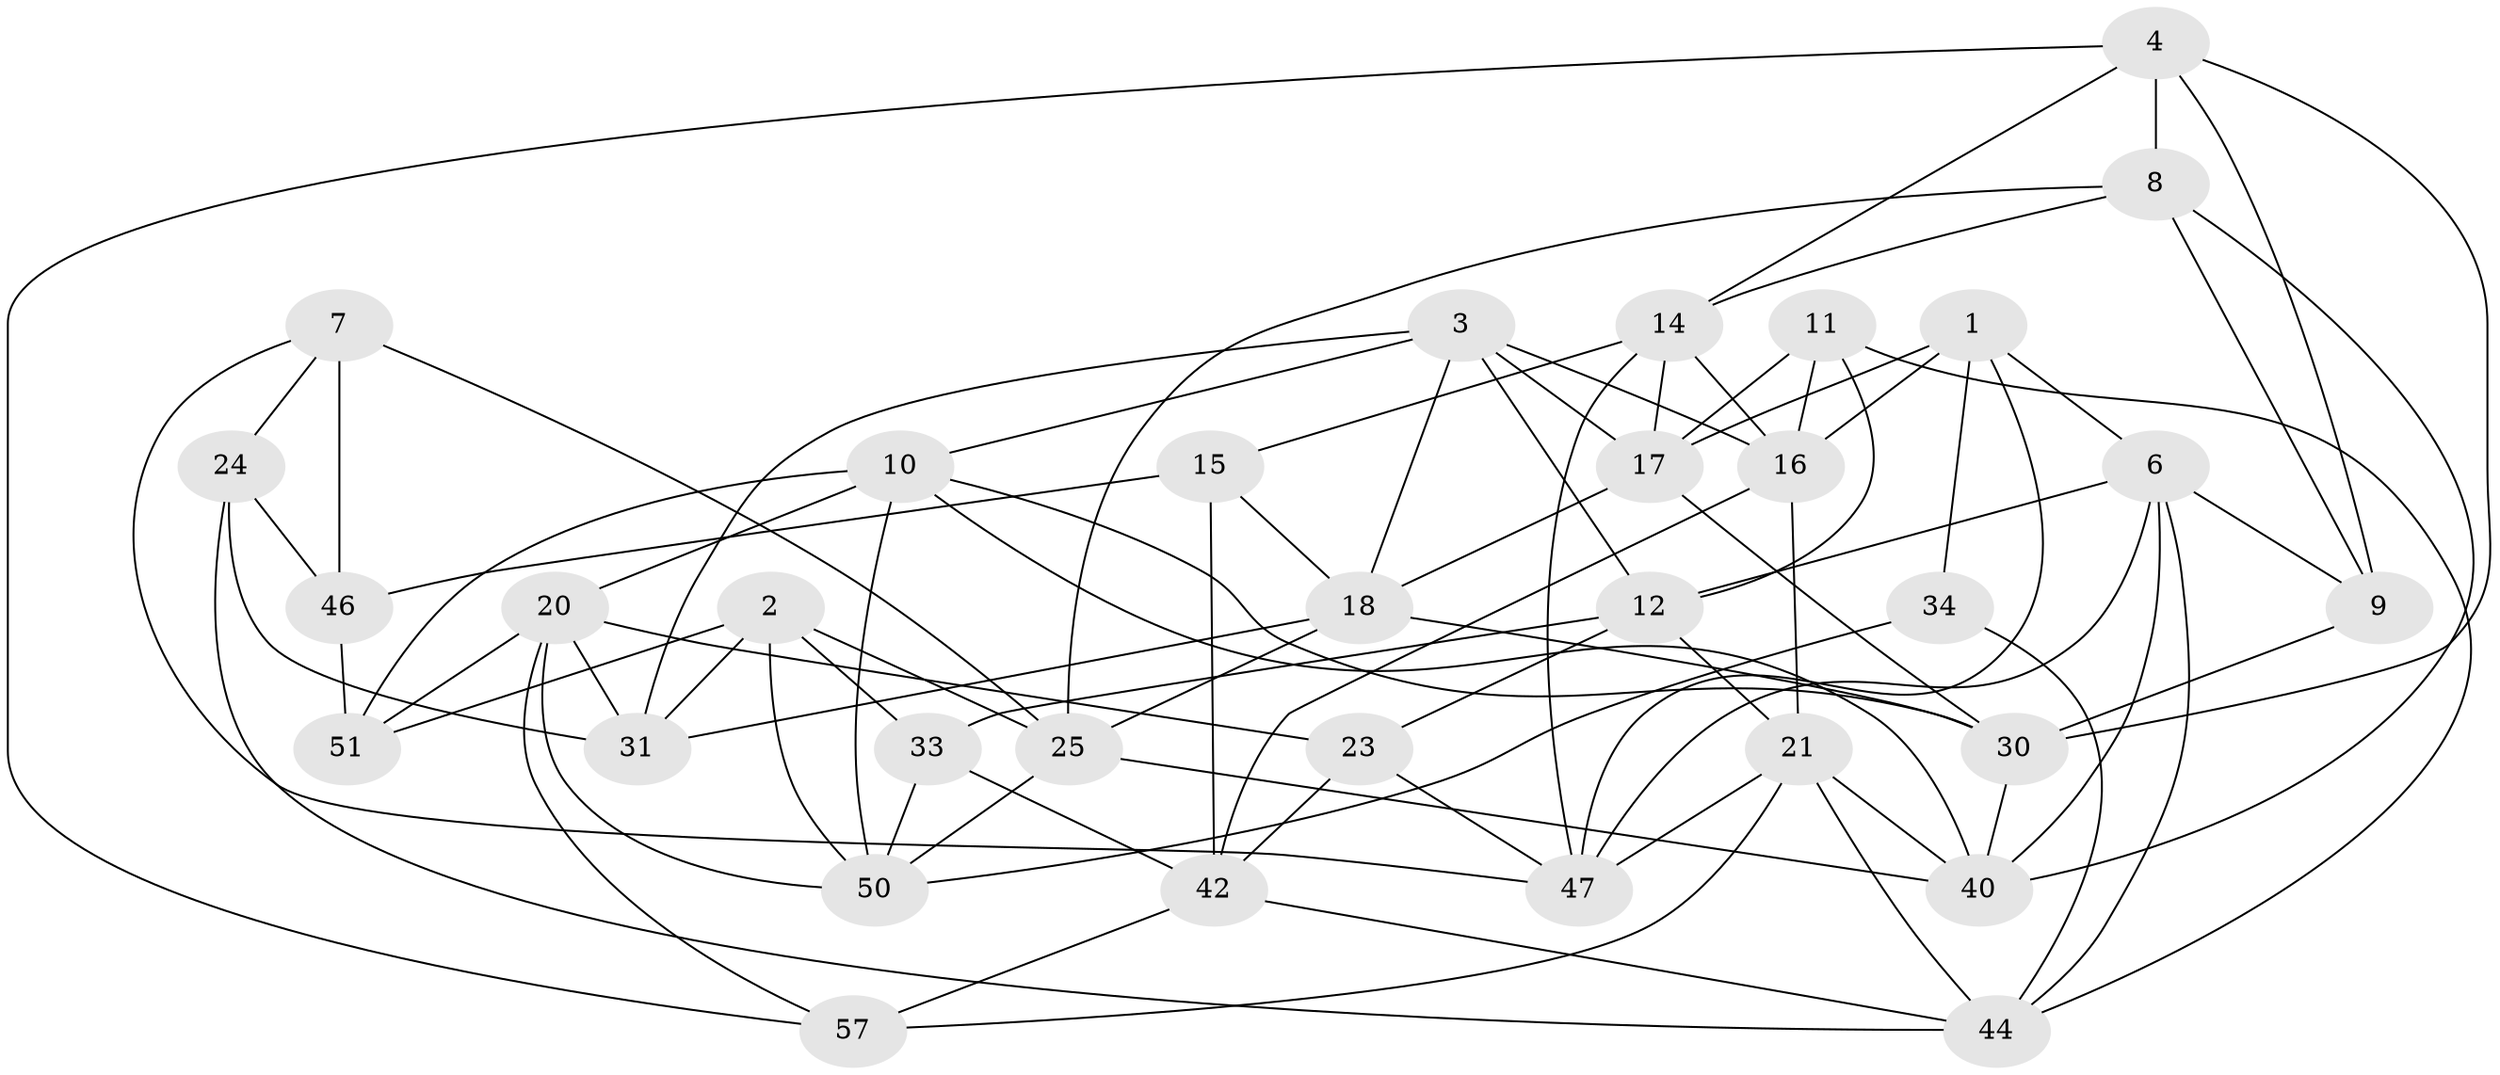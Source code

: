 // original degree distribution, {4: 1.0}
// Generated by graph-tools (version 1.1) at 2025/42/03/06/25 10:42:20]
// undirected, 33 vertices, 85 edges
graph export_dot {
graph [start="1"]
  node [color=gray90,style=filled];
  1 [super="+43"];
  2 [super="+5"];
  3 [super="+27"];
  4 [super="+37"];
  6 [super="+41"];
  7 [super="+36"];
  8 [super="+13"];
  9;
  10 [super="+28"];
  11;
  12 [super="+38"];
  14 [super="+29"];
  15;
  16 [super="+19"];
  17 [super="+26"];
  18 [super="+35"];
  20 [super="+22"];
  21 [super="+45"];
  23;
  24;
  25 [super="+39"];
  30 [super="+52"];
  31 [super="+32"];
  33;
  34;
  40 [super="+53"];
  42 [super="+48"];
  44 [super="+56"];
  46 [super="+54"];
  47 [super="+49"];
  50 [super="+55"];
  51;
  57;
  1 -- 17;
  1 -- 34 [weight=2];
  1 -- 6;
  1 -- 16;
  1 -- 47;
  2 -- 33;
  2 -- 51;
  2 -- 31 [weight=2];
  2 -- 50;
  2 -- 25;
  3 -- 10;
  3 -- 16;
  3 -- 31;
  3 -- 18;
  3 -- 17;
  3 -- 12;
  4 -- 14;
  4 -- 9;
  4 -- 8 [weight=2];
  4 -- 57;
  4 -- 30;
  6 -- 9;
  6 -- 12;
  6 -- 40;
  6 -- 44;
  6 -- 47;
  7 -- 46 [weight=3];
  7 -- 24;
  7 -- 47;
  7 -- 25;
  8 -- 9;
  8 -- 14;
  8 -- 40;
  8 -- 25;
  9 -- 30;
  10 -- 51;
  10 -- 50;
  10 -- 40;
  10 -- 20;
  10 -- 30;
  11 -- 12;
  11 -- 17;
  11 -- 16;
  11 -- 44;
  12 -- 33;
  12 -- 23;
  12 -- 21;
  14 -- 16;
  14 -- 47;
  14 -- 15;
  14 -- 17;
  15 -- 18;
  15 -- 46;
  15 -- 42;
  16 -- 21;
  16 -- 42;
  17 -- 18;
  17 -- 30;
  18 -- 25;
  18 -- 30;
  18 -- 31;
  20 -- 23;
  20 -- 57;
  20 -- 51;
  20 -- 50;
  20 -- 31;
  21 -- 44;
  21 -- 57;
  21 -- 40;
  21 -- 47;
  23 -- 47;
  23 -- 42;
  24 -- 46;
  24 -- 44;
  24 -- 31;
  25 -- 50;
  25 -- 40;
  30 -- 40;
  33 -- 42;
  33 -- 50;
  34 -- 50;
  34 -- 44;
  42 -- 57;
  42 -- 44;
  46 -- 51;
}
